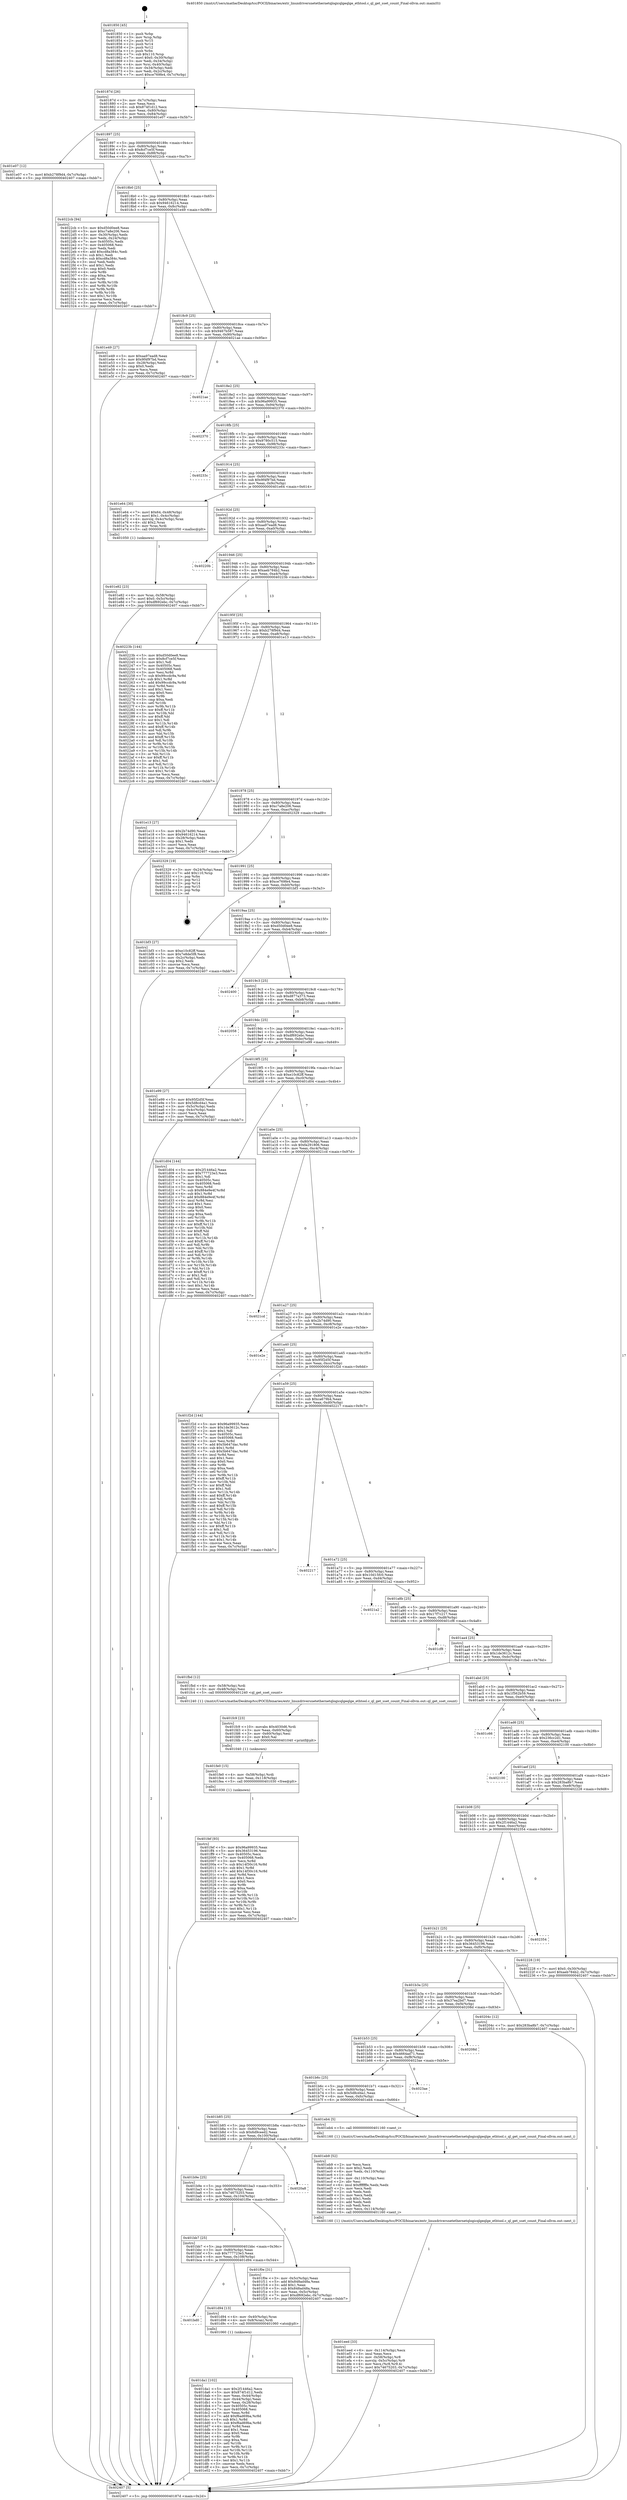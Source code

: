 digraph "0x401850" {
  label = "0x401850 (/mnt/c/Users/mathe/Desktop/tcc/POCII/binaries/extr_linuxdriversnetethernetqlogicqlgeqlge_ethtool.c_ql_get_sset_count_Final-ollvm.out::main(0))"
  labelloc = "t"
  node[shape=record]

  Entry [label="",width=0.3,height=0.3,shape=circle,fillcolor=black,style=filled]
  "0x40187d" [label="{
     0x40187d [26]\l
     | [instrs]\l
     &nbsp;&nbsp;0x40187d \<+3\>: mov -0x7c(%rbp),%eax\l
     &nbsp;&nbsp;0x401880 \<+2\>: mov %eax,%ecx\l
     &nbsp;&nbsp;0x401882 \<+6\>: sub $0x874f1d12,%ecx\l
     &nbsp;&nbsp;0x401888 \<+3\>: mov %eax,-0x80(%rbp)\l
     &nbsp;&nbsp;0x40188b \<+6\>: mov %ecx,-0x84(%rbp)\l
     &nbsp;&nbsp;0x401891 \<+6\>: je 0000000000401e07 \<main+0x5b7\>\l
  }"]
  "0x401e07" [label="{
     0x401e07 [12]\l
     | [instrs]\l
     &nbsp;&nbsp;0x401e07 \<+7\>: movl $0xb278f9d4,-0x7c(%rbp)\l
     &nbsp;&nbsp;0x401e0e \<+5\>: jmp 0000000000402407 \<main+0xbb7\>\l
  }"]
  "0x401897" [label="{
     0x401897 [25]\l
     | [instrs]\l
     &nbsp;&nbsp;0x401897 \<+5\>: jmp 000000000040189c \<main+0x4c\>\l
     &nbsp;&nbsp;0x40189c \<+3\>: mov -0x80(%rbp),%eax\l
     &nbsp;&nbsp;0x40189f \<+5\>: sub $0x8cf7ce5f,%eax\l
     &nbsp;&nbsp;0x4018a4 \<+6\>: mov %eax,-0x88(%rbp)\l
     &nbsp;&nbsp;0x4018aa \<+6\>: je 00000000004022cb \<main+0xa7b\>\l
  }"]
  Exit [label="",width=0.3,height=0.3,shape=circle,fillcolor=black,style=filled,peripheries=2]
  "0x4022cb" [label="{
     0x4022cb [94]\l
     | [instrs]\l
     &nbsp;&nbsp;0x4022cb \<+5\>: mov $0xd50d0ee8,%eax\l
     &nbsp;&nbsp;0x4022d0 \<+5\>: mov $0xc7a8e206,%ecx\l
     &nbsp;&nbsp;0x4022d5 \<+3\>: mov -0x30(%rbp),%edx\l
     &nbsp;&nbsp;0x4022d8 \<+3\>: mov %edx,-0x24(%rbp)\l
     &nbsp;&nbsp;0x4022db \<+7\>: mov 0x40505c,%edx\l
     &nbsp;&nbsp;0x4022e2 \<+7\>: mov 0x405068,%esi\l
     &nbsp;&nbsp;0x4022e9 \<+2\>: mov %edx,%edi\l
     &nbsp;&nbsp;0x4022eb \<+6\>: add $0xcd8a384c,%edi\l
     &nbsp;&nbsp;0x4022f1 \<+3\>: sub $0x1,%edi\l
     &nbsp;&nbsp;0x4022f4 \<+6\>: sub $0xcd8a384c,%edi\l
     &nbsp;&nbsp;0x4022fa \<+3\>: imul %edi,%edx\l
     &nbsp;&nbsp;0x4022fd \<+3\>: and $0x1,%edx\l
     &nbsp;&nbsp;0x402300 \<+3\>: cmp $0x0,%edx\l
     &nbsp;&nbsp;0x402303 \<+4\>: sete %r8b\l
     &nbsp;&nbsp;0x402307 \<+3\>: cmp $0xa,%esi\l
     &nbsp;&nbsp;0x40230a \<+4\>: setl %r9b\l
     &nbsp;&nbsp;0x40230e \<+3\>: mov %r8b,%r10b\l
     &nbsp;&nbsp;0x402311 \<+3\>: and %r9b,%r10b\l
     &nbsp;&nbsp;0x402314 \<+3\>: xor %r9b,%r8b\l
     &nbsp;&nbsp;0x402317 \<+3\>: or %r8b,%r10b\l
     &nbsp;&nbsp;0x40231a \<+4\>: test $0x1,%r10b\l
     &nbsp;&nbsp;0x40231e \<+3\>: cmovne %ecx,%eax\l
     &nbsp;&nbsp;0x402321 \<+3\>: mov %eax,-0x7c(%rbp)\l
     &nbsp;&nbsp;0x402324 \<+5\>: jmp 0000000000402407 \<main+0xbb7\>\l
  }"]
  "0x4018b0" [label="{
     0x4018b0 [25]\l
     | [instrs]\l
     &nbsp;&nbsp;0x4018b0 \<+5\>: jmp 00000000004018b5 \<main+0x65\>\l
     &nbsp;&nbsp;0x4018b5 \<+3\>: mov -0x80(%rbp),%eax\l
     &nbsp;&nbsp;0x4018b8 \<+5\>: sub $0x94616214,%eax\l
     &nbsp;&nbsp;0x4018bd \<+6\>: mov %eax,-0x8c(%rbp)\l
     &nbsp;&nbsp;0x4018c3 \<+6\>: je 0000000000401e49 \<main+0x5f9\>\l
  }"]
  "0x401fef" [label="{
     0x401fef [93]\l
     | [instrs]\l
     &nbsp;&nbsp;0x401fef \<+5\>: mov $0x96a99935,%eax\l
     &nbsp;&nbsp;0x401ff4 \<+5\>: mov $0x36453196,%esi\l
     &nbsp;&nbsp;0x401ff9 \<+7\>: mov 0x40505c,%ecx\l
     &nbsp;&nbsp;0x402000 \<+7\>: mov 0x405068,%edx\l
     &nbsp;&nbsp;0x402007 \<+3\>: mov %ecx,%r8d\l
     &nbsp;&nbsp;0x40200a \<+7\>: sub $0x14f30c16,%r8d\l
     &nbsp;&nbsp;0x402011 \<+4\>: sub $0x1,%r8d\l
     &nbsp;&nbsp;0x402015 \<+7\>: add $0x14f30c16,%r8d\l
     &nbsp;&nbsp;0x40201c \<+4\>: imul %r8d,%ecx\l
     &nbsp;&nbsp;0x402020 \<+3\>: and $0x1,%ecx\l
     &nbsp;&nbsp;0x402023 \<+3\>: cmp $0x0,%ecx\l
     &nbsp;&nbsp;0x402026 \<+4\>: sete %r9b\l
     &nbsp;&nbsp;0x40202a \<+3\>: cmp $0xa,%edx\l
     &nbsp;&nbsp;0x40202d \<+4\>: setl %r10b\l
     &nbsp;&nbsp;0x402031 \<+3\>: mov %r9b,%r11b\l
     &nbsp;&nbsp;0x402034 \<+3\>: and %r10b,%r11b\l
     &nbsp;&nbsp;0x402037 \<+3\>: xor %r10b,%r9b\l
     &nbsp;&nbsp;0x40203a \<+3\>: or %r9b,%r11b\l
     &nbsp;&nbsp;0x40203d \<+4\>: test $0x1,%r11b\l
     &nbsp;&nbsp;0x402041 \<+3\>: cmovne %esi,%eax\l
     &nbsp;&nbsp;0x402044 \<+3\>: mov %eax,-0x7c(%rbp)\l
     &nbsp;&nbsp;0x402047 \<+5\>: jmp 0000000000402407 \<main+0xbb7\>\l
  }"]
  "0x401e49" [label="{
     0x401e49 [27]\l
     | [instrs]\l
     &nbsp;&nbsp;0x401e49 \<+5\>: mov $0xaa97ead8,%eax\l
     &nbsp;&nbsp;0x401e4e \<+5\>: mov $0x9f4f97bd,%ecx\l
     &nbsp;&nbsp;0x401e53 \<+3\>: mov -0x28(%rbp),%edx\l
     &nbsp;&nbsp;0x401e56 \<+3\>: cmp $0x0,%edx\l
     &nbsp;&nbsp;0x401e59 \<+3\>: cmove %ecx,%eax\l
     &nbsp;&nbsp;0x401e5c \<+3\>: mov %eax,-0x7c(%rbp)\l
     &nbsp;&nbsp;0x401e5f \<+5\>: jmp 0000000000402407 \<main+0xbb7\>\l
  }"]
  "0x4018c9" [label="{
     0x4018c9 [25]\l
     | [instrs]\l
     &nbsp;&nbsp;0x4018c9 \<+5\>: jmp 00000000004018ce \<main+0x7e\>\l
     &nbsp;&nbsp;0x4018ce \<+3\>: mov -0x80(%rbp),%eax\l
     &nbsp;&nbsp;0x4018d1 \<+5\>: sub $0x9467b587,%eax\l
     &nbsp;&nbsp;0x4018d6 \<+6\>: mov %eax,-0x90(%rbp)\l
     &nbsp;&nbsp;0x4018dc \<+6\>: je 00000000004021ae \<main+0x95e\>\l
  }"]
  "0x401fe0" [label="{
     0x401fe0 [15]\l
     | [instrs]\l
     &nbsp;&nbsp;0x401fe0 \<+4\>: mov -0x58(%rbp),%rdi\l
     &nbsp;&nbsp;0x401fe4 \<+6\>: mov %eax,-0x118(%rbp)\l
     &nbsp;&nbsp;0x401fea \<+5\>: call 0000000000401030 \<free@plt\>\l
     | [calls]\l
     &nbsp;&nbsp;0x401030 \{1\} (unknown)\l
  }"]
  "0x4021ae" [label="{
     0x4021ae\l
  }", style=dashed]
  "0x4018e2" [label="{
     0x4018e2 [25]\l
     | [instrs]\l
     &nbsp;&nbsp;0x4018e2 \<+5\>: jmp 00000000004018e7 \<main+0x97\>\l
     &nbsp;&nbsp;0x4018e7 \<+3\>: mov -0x80(%rbp),%eax\l
     &nbsp;&nbsp;0x4018ea \<+5\>: sub $0x96a99935,%eax\l
     &nbsp;&nbsp;0x4018ef \<+6\>: mov %eax,-0x94(%rbp)\l
     &nbsp;&nbsp;0x4018f5 \<+6\>: je 0000000000402370 \<main+0xb20\>\l
  }"]
  "0x401fc9" [label="{
     0x401fc9 [23]\l
     | [instrs]\l
     &nbsp;&nbsp;0x401fc9 \<+10\>: movabs $0x4030d6,%rdi\l
     &nbsp;&nbsp;0x401fd3 \<+3\>: mov %eax,-0x60(%rbp)\l
     &nbsp;&nbsp;0x401fd6 \<+3\>: mov -0x60(%rbp),%esi\l
     &nbsp;&nbsp;0x401fd9 \<+2\>: mov $0x0,%al\l
     &nbsp;&nbsp;0x401fdb \<+5\>: call 0000000000401040 \<printf@plt\>\l
     | [calls]\l
     &nbsp;&nbsp;0x401040 \{1\} (unknown)\l
  }"]
  "0x402370" [label="{
     0x402370\l
  }", style=dashed]
  "0x4018fb" [label="{
     0x4018fb [25]\l
     | [instrs]\l
     &nbsp;&nbsp;0x4018fb \<+5\>: jmp 0000000000401900 \<main+0xb0\>\l
     &nbsp;&nbsp;0x401900 \<+3\>: mov -0x80(%rbp),%eax\l
     &nbsp;&nbsp;0x401903 \<+5\>: sub $0x9780c515,%eax\l
     &nbsp;&nbsp;0x401908 \<+6\>: mov %eax,-0x98(%rbp)\l
     &nbsp;&nbsp;0x40190e \<+6\>: je 000000000040233c \<main+0xaec\>\l
  }"]
  "0x401eed" [label="{
     0x401eed [33]\l
     | [instrs]\l
     &nbsp;&nbsp;0x401eed \<+6\>: mov -0x114(%rbp),%ecx\l
     &nbsp;&nbsp;0x401ef3 \<+3\>: imul %eax,%ecx\l
     &nbsp;&nbsp;0x401ef6 \<+4\>: mov -0x58(%rbp),%r8\l
     &nbsp;&nbsp;0x401efa \<+4\>: movslq -0x5c(%rbp),%r9\l
     &nbsp;&nbsp;0x401efe \<+4\>: mov %ecx,(%r8,%r9,4)\l
     &nbsp;&nbsp;0x401f02 \<+7\>: movl $0x74675203,-0x7c(%rbp)\l
     &nbsp;&nbsp;0x401f09 \<+5\>: jmp 0000000000402407 \<main+0xbb7\>\l
  }"]
  "0x40233c" [label="{
     0x40233c\l
  }", style=dashed]
  "0x401914" [label="{
     0x401914 [25]\l
     | [instrs]\l
     &nbsp;&nbsp;0x401914 \<+5\>: jmp 0000000000401919 \<main+0xc9\>\l
     &nbsp;&nbsp;0x401919 \<+3\>: mov -0x80(%rbp),%eax\l
     &nbsp;&nbsp;0x40191c \<+5\>: sub $0x9f4f97bd,%eax\l
     &nbsp;&nbsp;0x401921 \<+6\>: mov %eax,-0x9c(%rbp)\l
     &nbsp;&nbsp;0x401927 \<+6\>: je 0000000000401e64 \<main+0x614\>\l
  }"]
  "0x401eb9" [label="{
     0x401eb9 [52]\l
     | [instrs]\l
     &nbsp;&nbsp;0x401eb9 \<+2\>: xor %ecx,%ecx\l
     &nbsp;&nbsp;0x401ebb \<+5\>: mov $0x2,%edx\l
     &nbsp;&nbsp;0x401ec0 \<+6\>: mov %edx,-0x110(%rbp)\l
     &nbsp;&nbsp;0x401ec6 \<+1\>: cltd\l
     &nbsp;&nbsp;0x401ec7 \<+6\>: mov -0x110(%rbp),%esi\l
     &nbsp;&nbsp;0x401ecd \<+2\>: idiv %esi\l
     &nbsp;&nbsp;0x401ecf \<+6\>: imul $0xfffffffe,%edx,%edx\l
     &nbsp;&nbsp;0x401ed5 \<+2\>: mov %ecx,%edi\l
     &nbsp;&nbsp;0x401ed7 \<+2\>: sub %edx,%edi\l
     &nbsp;&nbsp;0x401ed9 \<+2\>: mov %ecx,%edx\l
     &nbsp;&nbsp;0x401edb \<+3\>: sub $0x1,%edx\l
     &nbsp;&nbsp;0x401ede \<+2\>: add %edx,%edi\l
     &nbsp;&nbsp;0x401ee0 \<+2\>: sub %edi,%ecx\l
     &nbsp;&nbsp;0x401ee2 \<+6\>: mov %ecx,-0x114(%rbp)\l
     &nbsp;&nbsp;0x401ee8 \<+5\>: call 0000000000401160 \<next_i\>\l
     | [calls]\l
     &nbsp;&nbsp;0x401160 \{1\} (/mnt/c/Users/mathe/Desktop/tcc/POCII/binaries/extr_linuxdriversnetethernetqlogicqlgeqlge_ethtool.c_ql_get_sset_count_Final-ollvm.out::next_i)\l
  }"]
  "0x401e64" [label="{
     0x401e64 [30]\l
     | [instrs]\l
     &nbsp;&nbsp;0x401e64 \<+7\>: movl $0x64,-0x48(%rbp)\l
     &nbsp;&nbsp;0x401e6b \<+7\>: movl $0x1,-0x4c(%rbp)\l
     &nbsp;&nbsp;0x401e72 \<+4\>: movslq -0x4c(%rbp),%rax\l
     &nbsp;&nbsp;0x401e76 \<+4\>: shl $0x2,%rax\l
     &nbsp;&nbsp;0x401e7a \<+3\>: mov %rax,%rdi\l
     &nbsp;&nbsp;0x401e7d \<+5\>: call 0000000000401050 \<malloc@plt\>\l
     | [calls]\l
     &nbsp;&nbsp;0x401050 \{1\} (unknown)\l
  }"]
  "0x40192d" [label="{
     0x40192d [25]\l
     | [instrs]\l
     &nbsp;&nbsp;0x40192d \<+5\>: jmp 0000000000401932 \<main+0xe2\>\l
     &nbsp;&nbsp;0x401932 \<+3\>: mov -0x80(%rbp),%eax\l
     &nbsp;&nbsp;0x401935 \<+5\>: sub $0xaa97ead8,%eax\l
     &nbsp;&nbsp;0x40193a \<+6\>: mov %eax,-0xa0(%rbp)\l
     &nbsp;&nbsp;0x401940 \<+6\>: je 000000000040220b \<main+0x9bb\>\l
  }"]
  "0x401e82" [label="{
     0x401e82 [23]\l
     | [instrs]\l
     &nbsp;&nbsp;0x401e82 \<+4\>: mov %rax,-0x58(%rbp)\l
     &nbsp;&nbsp;0x401e86 \<+7\>: movl $0x0,-0x5c(%rbp)\l
     &nbsp;&nbsp;0x401e8d \<+7\>: movl $0xdf692ebc,-0x7c(%rbp)\l
     &nbsp;&nbsp;0x401e94 \<+5\>: jmp 0000000000402407 \<main+0xbb7\>\l
  }"]
  "0x40220b" [label="{
     0x40220b\l
  }", style=dashed]
  "0x401946" [label="{
     0x401946 [25]\l
     | [instrs]\l
     &nbsp;&nbsp;0x401946 \<+5\>: jmp 000000000040194b \<main+0xfb\>\l
     &nbsp;&nbsp;0x40194b \<+3\>: mov -0x80(%rbp),%eax\l
     &nbsp;&nbsp;0x40194e \<+5\>: sub $0xaeb784b2,%eax\l
     &nbsp;&nbsp;0x401953 \<+6\>: mov %eax,-0xa4(%rbp)\l
     &nbsp;&nbsp;0x401959 \<+6\>: je 000000000040223b \<main+0x9eb\>\l
  }"]
  "0x401da1" [label="{
     0x401da1 [102]\l
     | [instrs]\l
     &nbsp;&nbsp;0x401da1 \<+5\>: mov $0x2f1446a2,%ecx\l
     &nbsp;&nbsp;0x401da6 \<+5\>: mov $0x874f1d12,%edx\l
     &nbsp;&nbsp;0x401dab \<+3\>: mov %eax,-0x44(%rbp)\l
     &nbsp;&nbsp;0x401dae \<+3\>: mov -0x44(%rbp),%eax\l
     &nbsp;&nbsp;0x401db1 \<+3\>: mov %eax,-0x28(%rbp)\l
     &nbsp;&nbsp;0x401db4 \<+7\>: mov 0x40505c,%eax\l
     &nbsp;&nbsp;0x401dbb \<+7\>: mov 0x405068,%esi\l
     &nbsp;&nbsp;0x401dc2 \<+3\>: mov %eax,%r8d\l
     &nbsp;&nbsp;0x401dc5 \<+7\>: add $0xf6ad69ba,%r8d\l
     &nbsp;&nbsp;0x401dcc \<+4\>: sub $0x1,%r8d\l
     &nbsp;&nbsp;0x401dd0 \<+7\>: sub $0xf6ad69ba,%r8d\l
     &nbsp;&nbsp;0x401dd7 \<+4\>: imul %r8d,%eax\l
     &nbsp;&nbsp;0x401ddb \<+3\>: and $0x1,%eax\l
     &nbsp;&nbsp;0x401dde \<+3\>: cmp $0x0,%eax\l
     &nbsp;&nbsp;0x401de1 \<+4\>: sete %r9b\l
     &nbsp;&nbsp;0x401de5 \<+3\>: cmp $0xa,%esi\l
     &nbsp;&nbsp;0x401de8 \<+4\>: setl %r10b\l
     &nbsp;&nbsp;0x401dec \<+3\>: mov %r9b,%r11b\l
     &nbsp;&nbsp;0x401def \<+3\>: and %r10b,%r11b\l
     &nbsp;&nbsp;0x401df2 \<+3\>: xor %r10b,%r9b\l
     &nbsp;&nbsp;0x401df5 \<+3\>: or %r9b,%r11b\l
     &nbsp;&nbsp;0x401df8 \<+4\>: test $0x1,%r11b\l
     &nbsp;&nbsp;0x401dfc \<+3\>: cmovne %edx,%ecx\l
     &nbsp;&nbsp;0x401dff \<+3\>: mov %ecx,-0x7c(%rbp)\l
     &nbsp;&nbsp;0x401e02 \<+5\>: jmp 0000000000402407 \<main+0xbb7\>\l
  }"]
  "0x40223b" [label="{
     0x40223b [144]\l
     | [instrs]\l
     &nbsp;&nbsp;0x40223b \<+5\>: mov $0xd50d0ee8,%eax\l
     &nbsp;&nbsp;0x402240 \<+5\>: mov $0x8cf7ce5f,%ecx\l
     &nbsp;&nbsp;0x402245 \<+2\>: mov $0x1,%dl\l
     &nbsp;&nbsp;0x402247 \<+7\>: mov 0x40505c,%esi\l
     &nbsp;&nbsp;0x40224e \<+7\>: mov 0x405068,%edi\l
     &nbsp;&nbsp;0x402255 \<+3\>: mov %esi,%r8d\l
     &nbsp;&nbsp;0x402258 \<+7\>: sub $0x99ccdc9a,%r8d\l
     &nbsp;&nbsp;0x40225f \<+4\>: sub $0x1,%r8d\l
     &nbsp;&nbsp;0x402263 \<+7\>: add $0x99ccdc9a,%r8d\l
     &nbsp;&nbsp;0x40226a \<+4\>: imul %r8d,%esi\l
     &nbsp;&nbsp;0x40226e \<+3\>: and $0x1,%esi\l
     &nbsp;&nbsp;0x402271 \<+3\>: cmp $0x0,%esi\l
     &nbsp;&nbsp;0x402274 \<+4\>: sete %r9b\l
     &nbsp;&nbsp;0x402278 \<+3\>: cmp $0xa,%edi\l
     &nbsp;&nbsp;0x40227b \<+4\>: setl %r10b\l
     &nbsp;&nbsp;0x40227f \<+3\>: mov %r9b,%r11b\l
     &nbsp;&nbsp;0x402282 \<+4\>: xor $0xff,%r11b\l
     &nbsp;&nbsp;0x402286 \<+3\>: mov %r10b,%bl\l
     &nbsp;&nbsp;0x402289 \<+3\>: xor $0xff,%bl\l
     &nbsp;&nbsp;0x40228c \<+3\>: xor $0x1,%dl\l
     &nbsp;&nbsp;0x40228f \<+3\>: mov %r11b,%r14b\l
     &nbsp;&nbsp;0x402292 \<+4\>: and $0xff,%r14b\l
     &nbsp;&nbsp;0x402296 \<+3\>: and %dl,%r9b\l
     &nbsp;&nbsp;0x402299 \<+3\>: mov %bl,%r15b\l
     &nbsp;&nbsp;0x40229c \<+4\>: and $0xff,%r15b\l
     &nbsp;&nbsp;0x4022a0 \<+3\>: and %dl,%r10b\l
     &nbsp;&nbsp;0x4022a3 \<+3\>: or %r9b,%r14b\l
     &nbsp;&nbsp;0x4022a6 \<+3\>: or %r10b,%r15b\l
     &nbsp;&nbsp;0x4022a9 \<+3\>: xor %r15b,%r14b\l
     &nbsp;&nbsp;0x4022ac \<+3\>: or %bl,%r11b\l
     &nbsp;&nbsp;0x4022af \<+4\>: xor $0xff,%r11b\l
     &nbsp;&nbsp;0x4022b3 \<+3\>: or $0x1,%dl\l
     &nbsp;&nbsp;0x4022b6 \<+3\>: and %dl,%r11b\l
     &nbsp;&nbsp;0x4022b9 \<+3\>: or %r11b,%r14b\l
     &nbsp;&nbsp;0x4022bc \<+4\>: test $0x1,%r14b\l
     &nbsp;&nbsp;0x4022c0 \<+3\>: cmovne %ecx,%eax\l
     &nbsp;&nbsp;0x4022c3 \<+3\>: mov %eax,-0x7c(%rbp)\l
     &nbsp;&nbsp;0x4022c6 \<+5\>: jmp 0000000000402407 \<main+0xbb7\>\l
  }"]
  "0x40195f" [label="{
     0x40195f [25]\l
     | [instrs]\l
     &nbsp;&nbsp;0x40195f \<+5\>: jmp 0000000000401964 \<main+0x114\>\l
     &nbsp;&nbsp;0x401964 \<+3\>: mov -0x80(%rbp),%eax\l
     &nbsp;&nbsp;0x401967 \<+5\>: sub $0xb278f9d4,%eax\l
     &nbsp;&nbsp;0x40196c \<+6\>: mov %eax,-0xa8(%rbp)\l
     &nbsp;&nbsp;0x401972 \<+6\>: je 0000000000401e13 \<main+0x5c3\>\l
  }"]
  "0x401bd0" [label="{
     0x401bd0\l
  }", style=dashed]
  "0x401e13" [label="{
     0x401e13 [27]\l
     | [instrs]\l
     &nbsp;&nbsp;0x401e13 \<+5\>: mov $0x2b74d90,%eax\l
     &nbsp;&nbsp;0x401e18 \<+5\>: mov $0x94616214,%ecx\l
     &nbsp;&nbsp;0x401e1d \<+3\>: mov -0x28(%rbp),%edx\l
     &nbsp;&nbsp;0x401e20 \<+3\>: cmp $0x1,%edx\l
     &nbsp;&nbsp;0x401e23 \<+3\>: cmovl %ecx,%eax\l
     &nbsp;&nbsp;0x401e26 \<+3\>: mov %eax,-0x7c(%rbp)\l
     &nbsp;&nbsp;0x401e29 \<+5\>: jmp 0000000000402407 \<main+0xbb7\>\l
  }"]
  "0x401978" [label="{
     0x401978 [25]\l
     | [instrs]\l
     &nbsp;&nbsp;0x401978 \<+5\>: jmp 000000000040197d \<main+0x12d\>\l
     &nbsp;&nbsp;0x40197d \<+3\>: mov -0x80(%rbp),%eax\l
     &nbsp;&nbsp;0x401980 \<+5\>: sub $0xc7a8e206,%eax\l
     &nbsp;&nbsp;0x401985 \<+6\>: mov %eax,-0xac(%rbp)\l
     &nbsp;&nbsp;0x40198b \<+6\>: je 0000000000402329 \<main+0xad9\>\l
  }"]
  "0x401d94" [label="{
     0x401d94 [13]\l
     | [instrs]\l
     &nbsp;&nbsp;0x401d94 \<+4\>: mov -0x40(%rbp),%rax\l
     &nbsp;&nbsp;0x401d98 \<+4\>: mov 0x8(%rax),%rdi\l
     &nbsp;&nbsp;0x401d9c \<+5\>: call 0000000000401060 \<atoi@plt\>\l
     | [calls]\l
     &nbsp;&nbsp;0x401060 \{1\} (unknown)\l
  }"]
  "0x402329" [label="{
     0x402329 [19]\l
     | [instrs]\l
     &nbsp;&nbsp;0x402329 \<+3\>: mov -0x24(%rbp),%eax\l
     &nbsp;&nbsp;0x40232c \<+7\>: add $0x110,%rsp\l
     &nbsp;&nbsp;0x402333 \<+1\>: pop %rbx\l
     &nbsp;&nbsp;0x402334 \<+2\>: pop %r12\l
     &nbsp;&nbsp;0x402336 \<+2\>: pop %r14\l
     &nbsp;&nbsp;0x402338 \<+2\>: pop %r15\l
     &nbsp;&nbsp;0x40233a \<+1\>: pop %rbp\l
     &nbsp;&nbsp;0x40233b \<+1\>: ret\l
  }"]
  "0x401991" [label="{
     0x401991 [25]\l
     | [instrs]\l
     &nbsp;&nbsp;0x401991 \<+5\>: jmp 0000000000401996 \<main+0x146\>\l
     &nbsp;&nbsp;0x401996 \<+3\>: mov -0x80(%rbp),%eax\l
     &nbsp;&nbsp;0x401999 \<+5\>: sub $0xce769fe4,%eax\l
     &nbsp;&nbsp;0x40199e \<+6\>: mov %eax,-0xb0(%rbp)\l
     &nbsp;&nbsp;0x4019a4 \<+6\>: je 0000000000401bf3 \<main+0x3a3\>\l
  }"]
  "0x401bb7" [label="{
     0x401bb7 [25]\l
     | [instrs]\l
     &nbsp;&nbsp;0x401bb7 \<+5\>: jmp 0000000000401bbc \<main+0x36c\>\l
     &nbsp;&nbsp;0x401bbc \<+3\>: mov -0x80(%rbp),%eax\l
     &nbsp;&nbsp;0x401bbf \<+5\>: sub $0x777723e3,%eax\l
     &nbsp;&nbsp;0x401bc4 \<+6\>: mov %eax,-0x108(%rbp)\l
     &nbsp;&nbsp;0x401bca \<+6\>: je 0000000000401d94 \<main+0x544\>\l
  }"]
  "0x401bf3" [label="{
     0x401bf3 [27]\l
     | [instrs]\l
     &nbsp;&nbsp;0x401bf3 \<+5\>: mov $0xe10c82ff,%eax\l
     &nbsp;&nbsp;0x401bf8 \<+5\>: mov $0x7e8de5f8,%ecx\l
     &nbsp;&nbsp;0x401bfd \<+3\>: mov -0x2c(%rbp),%edx\l
     &nbsp;&nbsp;0x401c00 \<+3\>: cmp $0x2,%edx\l
     &nbsp;&nbsp;0x401c03 \<+3\>: cmovne %ecx,%eax\l
     &nbsp;&nbsp;0x401c06 \<+3\>: mov %eax,-0x7c(%rbp)\l
     &nbsp;&nbsp;0x401c09 \<+5\>: jmp 0000000000402407 \<main+0xbb7\>\l
  }"]
  "0x4019aa" [label="{
     0x4019aa [25]\l
     | [instrs]\l
     &nbsp;&nbsp;0x4019aa \<+5\>: jmp 00000000004019af \<main+0x15f\>\l
     &nbsp;&nbsp;0x4019af \<+3\>: mov -0x80(%rbp),%eax\l
     &nbsp;&nbsp;0x4019b2 \<+5\>: sub $0xd50d0ee8,%eax\l
     &nbsp;&nbsp;0x4019b7 \<+6\>: mov %eax,-0xb4(%rbp)\l
     &nbsp;&nbsp;0x4019bd \<+6\>: je 0000000000402400 \<main+0xbb0\>\l
  }"]
  "0x402407" [label="{
     0x402407 [5]\l
     | [instrs]\l
     &nbsp;&nbsp;0x402407 \<+5\>: jmp 000000000040187d \<main+0x2d\>\l
  }"]
  "0x401850" [label="{
     0x401850 [45]\l
     | [instrs]\l
     &nbsp;&nbsp;0x401850 \<+1\>: push %rbp\l
     &nbsp;&nbsp;0x401851 \<+3\>: mov %rsp,%rbp\l
     &nbsp;&nbsp;0x401854 \<+2\>: push %r15\l
     &nbsp;&nbsp;0x401856 \<+2\>: push %r14\l
     &nbsp;&nbsp;0x401858 \<+2\>: push %r12\l
     &nbsp;&nbsp;0x40185a \<+1\>: push %rbx\l
     &nbsp;&nbsp;0x40185b \<+7\>: sub $0x110,%rsp\l
     &nbsp;&nbsp;0x401862 \<+7\>: movl $0x0,-0x30(%rbp)\l
     &nbsp;&nbsp;0x401869 \<+3\>: mov %edi,-0x34(%rbp)\l
     &nbsp;&nbsp;0x40186c \<+4\>: mov %rsi,-0x40(%rbp)\l
     &nbsp;&nbsp;0x401870 \<+3\>: mov -0x34(%rbp),%edi\l
     &nbsp;&nbsp;0x401873 \<+3\>: mov %edi,-0x2c(%rbp)\l
     &nbsp;&nbsp;0x401876 \<+7\>: movl $0xce769fe4,-0x7c(%rbp)\l
  }"]
  "0x401f0e" [label="{
     0x401f0e [31]\l
     | [instrs]\l
     &nbsp;&nbsp;0x401f0e \<+3\>: mov -0x5c(%rbp),%eax\l
     &nbsp;&nbsp;0x401f11 \<+5\>: add $0x848ad48a,%eax\l
     &nbsp;&nbsp;0x401f16 \<+3\>: add $0x1,%eax\l
     &nbsp;&nbsp;0x401f19 \<+5\>: sub $0x848ad48a,%eax\l
     &nbsp;&nbsp;0x401f1e \<+3\>: mov %eax,-0x5c(%rbp)\l
     &nbsp;&nbsp;0x401f21 \<+7\>: movl $0xdf692ebc,-0x7c(%rbp)\l
     &nbsp;&nbsp;0x401f28 \<+5\>: jmp 0000000000402407 \<main+0xbb7\>\l
  }"]
  "0x402400" [label="{
     0x402400\l
  }", style=dashed]
  "0x4019c3" [label="{
     0x4019c3 [25]\l
     | [instrs]\l
     &nbsp;&nbsp;0x4019c3 \<+5\>: jmp 00000000004019c8 \<main+0x178\>\l
     &nbsp;&nbsp;0x4019c8 \<+3\>: mov -0x80(%rbp),%eax\l
     &nbsp;&nbsp;0x4019cb \<+5\>: sub $0xd877a373,%eax\l
     &nbsp;&nbsp;0x4019d0 \<+6\>: mov %eax,-0xb8(%rbp)\l
     &nbsp;&nbsp;0x4019d6 \<+6\>: je 0000000000402058 \<main+0x808\>\l
  }"]
  "0x401b9e" [label="{
     0x401b9e [25]\l
     | [instrs]\l
     &nbsp;&nbsp;0x401b9e \<+5\>: jmp 0000000000401ba3 \<main+0x353\>\l
     &nbsp;&nbsp;0x401ba3 \<+3\>: mov -0x80(%rbp),%eax\l
     &nbsp;&nbsp;0x401ba6 \<+5\>: sub $0x74675203,%eax\l
     &nbsp;&nbsp;0x401bab \<+6\>: mov %eax,-0x104(%rbp)\l
     &nbsp;&nbsp;0x401bb1 \<+6\>: je 0000000000401f0e \<main+0x6be\>\l
  }"]
  "0x402058" [label="{
     0x402058\l
  }", style=dashed]
  "0x4019dc" [label="{
     0x4019dc [25]\l
     | [instrs]\l
     &nbsp;&nbsp;0x4019dc \<+5\>: jmp 00000000004019e1 \<main+0x191\>\l
     &nbsp;&nbsp;0x4019e1 \<+3\>: mov -0x80(%rbp),%eax\l
     &nbsp;&nbsp;0x4019e4 \<+5\>: sub $0xdf692ebc,%eax\l
     &nbsp;&nbsp;0x4019e9 \<+6\>: mov %eax,-0xbc(%rbp)\l
     &nbsp;&nbsp;0x4019ef \<+6\>: je 0000000000401e99 \<main+0x649\>\l
  }"]
  "0x4020a8" [label="{
     0x4020a8\l
  }", style=dashed]
  "0x401e99" [label="{
     0x401e99 [27]\l
     | [instrs]\l
     &nbsp;&nbsp;0x401e99 \<+5\>: mov $0x95f2d5f,%eax\l
     &nbsp;&nbsp;0x401e9e \<+5\>: mov $0x5d8cd4a1,%ecx\l
     &nbsp;&nbsp;0x401ea3 \<+3\>: mov -0x5c(%rbp),%edx\l
     &nbsp;&nbsp;0x401ea6 \<+3\>: cmp -0x4c(%rbp),%edx\l
     &nbsp;&nbsp;0x401ea9 \<+3\>: cmovl %ecx,%eax\l
     &nbsp;&nbsp;0x401eac \<+3\>: mov %eax,-0x7c(%rbp)\l
     &nbsp;&nbsp;0x401eaf \<+5\>: jmp 0000000000402407 \<main+0xbb7\>\l
  }"]
  "0x4019f5" [label="{
     0x4019f5 [25]\l
     | [instrs]\l
     &nbsp;&nbsp;0x4019f5 \<+5\>: jmp 00000000004019fa \<main+0x1aa\>\l
     &nbsp;&nbsp;0x4019fa \<+3\>: mov -0x80(%rbp),%eax\l
     &nbsp;&nbsp;0x4019fd \<+5\>: sub $0xe10c82ff,%eax\l
     &nbsp;&nbsp;0x401a02 \<+6\>: mov %eax,-0xc0(%rbp)\l
     &nbsp;&nbsp;0x401a08 \<+6\>: je 0000000000401d04 \<main+0x4b4\>\l
  }"]
  "0x401b85" [label="{
     0x401b85 [25]\l
     | [instrs]\l
     &nbsp;&nbsp;0x401b85 \<+5\>: jmp 0000000000401b8a \<main+0x33a\>\l
     &nbsp;&nbsp;0x401b8a \<+3\>: mov -0x80(%rbp),%eax\l
     &nbsp;&nbsp;0x401b8d \<+5\>: sub $0x6d9ceed2,%eax\l
     &nbsp;&nbsp;0x401b92 \<+6\>: mov %eax,-0x100(%rbp)\l
     &nbsp;&nbsp;0x401b98 \<+6\>: je 00000000004020a8 \<main+0x858\>\l
  }"]
  "0x401d04" [label="{
     0x401d04 [144]\l
     | [instrs]\l
     &nbsp;&nbsp;0x401d04 \<+5\>: mov $0x2f1446a2,%eax\l
     &nbsp;&nbsp;0x401d09 \<+5\>: mov $0x777723e3,%ecx\l
     &nbsp;&nbsp;0x401d0e \<+2\>: mov $0x1,%dl\l
     &nbsp;&nbsp;0x401d10 \<+7\>: mov 0x40505c,%esi\l
     &nbsp;&nbsp;0x401d17 \<+7\>: mov 0x405068,%edi\l
     &nbsp;&nbsp;0x401d1e \<+3\>: mov %esi,%r8d\l
     &nbsp;&nbsp;0x401d21 \<+7\>: sub $0x884e9e4f,%r8d\l
     &nbsp;&nbsp;0x401d28 \<+4\>: sub $0x1,%r8d\l
     &nbsp;&nbsp;0x401d2c \<+7\>: add $0x884e9e4f,%r8d\l
     &nbsp;&nbsp;0x401d33 \<+4\>: imul %r8d,%esi\l
     &nbsp;&nbsp;0x401d37 \<+3\>: and $0x1,%esi\l
     &nbsp;&nbsp;0x401d3a \<+3\>: cmp $0x0,%esi\l
     &nbsp;&nbsp;0x401d3d \<+4\>: sete %r9b\l
     &nbsp;&nbsp;0x401d41 \<+3\>: cmp $0xa,%edi\l
     &nbsp;&nbsp;0x401d44 \<+4\>: setl %r10b\l
     &nbsp;&nbsp;0x401d48 \<+3\>: mov %r9b,%r11b\l
     &nbsp;&nbsp;0x401d4b \<+4\>: xor $0xff,%r11b\l
     &nbsp;&nbsp;0x401d4f \<+3\>: mov %r10b,%bl\l
     &nbsp;&nbsp;0x401d52 \<+3\>: xor $0xff,%bl\l
     &nbsp;&nbsp;0x401d55 \<+3\>: xor $0x1,%dl\l
     &nbsp;&nbsp;0x401d58 \<+3\>: mov %r11b,%r14b\l
     &nbsp;&nbsp;0x401d5b \<+4\>: and $0xff,%r14b\l
     &nbsp;&nbsp;0x401d5f \<+3\>: and %dl,%r9b\l
     &nbsp;&nbsp;0x401d62 \<+3\>: mov %bl,%r15b\l
     &nbsp;&nbsp;0x401d65 \<+4\>: and $0xff,%r15b\l
     &nbsp;&nbsp;0x401d69 \<+3\>: and %dl,%r10b\l
     &nbsp;&nbsp;0x401d6c \<+3\>: or %r9b,%r14b\l
     &nbsp;&nbsp;0x401d6f \<+3\>: or %r10b,%r15b\l
     &nbsp;&nbsp;0x401d72 \<+3\>: xor %r15b,%r14b\l
     &nbsp;&nbsp;0x401d75 \<+3\>: or %bl,%r11b\l
     &nbsp;&nbsp;0x401d78 \<+4\>: xor $0xff,%r11b\l
     &nbsp;&nbsp;0x401d7c \<+3\>: or $0x1,%dl\l
     &nbsp;&nbsp;0x401d7f \<+3\>: and %dl,%r11b\l
     &nbsp;&nbsp;0x401d82 \<+3\>: or %r11b,%r14b\l
     &nbsp;&nbsp;0x401d85 \<+4\>: test $0x1,%r14b\l
     &nbsp;&nbsp;0x401d89 \<+3\>: cmovne %ecx,%eax\l
     &nbsp;&nbsp;0x401d8c \<+3\>: mov %eax,-0x7c(%rbp)\l
     &nbsp;&nbsp;0x401d8f \<+5\>: jmp 0000000000402407 \<main+0xbb7\>\l
  }"]
  "0x401a0e" [label="{
     0x401a0e [25]\l
     | [instrs]\l
     &nbsp;&nbsp;0x401a0e \<+5\>: jmp 0000000000401a13 \<main+0x1c3\>\l
     &nbsp;&nbsp;0x401a13 \<+3\>: mov -0x80(%rbp),%eax\l
     &nbsp;&nbsp;0x401a16 \<+5\>: sub $0xfa291806,%eax\l
     &nbsp;&nbsp;0x401a1b \<+6\>: mov %eax,-0xc4(%rbp)\l
     &nbsp;&nbsp;0x401a21 \<+6\>: je 00000000004021cd \<main+0x97d\>\l
  }"]
  "0x401eb4" [label="{
     0x401eb4 [5]\l
     | [instrs]\l
     &nbsp;&nbsp;0x401eb4 \<+5\>: call 0000000000401160 \<next_i\>\l
     | [calls]\l
     &nbsp;&nbsp;0x401160 \{1\} (/mnt/c/Users/mathe/Desktop/tcc/POCII/binaries/extr_linuxdriversnetethernetqlogicqlgeqlge_ethtool.c_ql_get_sset_count_Final-ollvm.out::next_i)\l
  }"]
  "0x4021cd" [label="{
     0x4021cd\l
  }", style=dashed]
  "0x401a27" [label="{
     0x401a27 [25]\l
     | [instrs]\l
     &nbsp;&nbsp;0x401a27 \<+5\>: jmp 0000000000401a2c \<main+0x1dc\>\l
     &nbsp;&nbsp;0x401a2c \<+3\>: mov -0x80(%rbp),%eax\l
     &nbsp;&nbsp;0x401a2f \<+5\>: sub $0x2b74d90,%eax\l
     &nbsp;&nbsp;0x401a34 \<+6\>: mov %eax,-0xc8(%rbp)\l
     &nbsp;&nbsp;0x401a3a \<+6\>: je 0000000000401e2e \<main+0x5de\>\l
  }"]
  "0x401b6c" [label="{
     0x401b6c [25]\l
     | [instrs]\l
     &nbsp;&nbsp;0x401b6c \<+5\>: jmp 0000000000401b71 \<main+0x321\>\l
     &nbsp;&nbsp;0x401b71 \<+3\>: mov -0x80(%rbp),%eax\l
     &nbsp;&nbsp;0x401b74 \<+5\>: sub $0x5d8cd4a1,%eax\l
     &nbsp;&nbsp;0x401b79 \<+6\>: mov %eax,-0xfc(%rbp)\l
     &nbsp;&nbsp;0x401b7f \<+6\>: je 0000000000401eb4 \<main+0x664\>\l
  }"]
  "0x401e2e" [label="{
     0x401e2e\l
  }", style=dashed]
  "0x401a40" [label="{
     0x401a40 [25]\l
     | [instrs]\l
     &nbsp;&nbsp;0x401a40 \<+5\>: jmp 0000000000401a45 \<main+0x1f5\>\l
     &nbsp;&nbsp;0x401a45 \<+3\>: mov -0x80(%rbp),%eax\l
     &nbsp;&nbsp;0x401a48 \<+5\>: sub $0x95f2d5f,%eax\l
     &nbsp;&nbsp;0x401a4d \<+6\>: mov %eax,-0xcc(%rbp)\l
     &nbsp;&nbsp;0x401a53 \<+6\>: je 0000000000401f2d \<main+0x6dd\>\l
  }"]
  "0x4023ae" [label="{
     0x4023ae\l
  }", style=dashed]
  "0x401f2d" [label="{
     0x401f2d [144]\l
     | [instrs]\l
     &nbsp;&nbsp;0x401f2d \<+5\>: mov $0x96a99935,%eax\l
     &nbsp;&nbsp;0x401f32 \<+5\>: mov $0x1de3612c,%ecx\l
     &nbsp;&nbsp;0x401f37 \<+2\>: mov $0x1,%dl\l
     &nbsp;&nbsp;0x401f39 \<+7\>: mov 0x40505c,%esi\l
     &nbsp;&nbsp;0x401f40 \<+7\>: mov 0x405068,%edi\l
     &nbsp;&nbsp;0x401f47 \<+3\>: mov %esi,%r8d\l
     &nbsp;&nbsp;0x401f4a \<+7\>: add $0x5b647dac,%r8d\l
     &nbsp;&nbsp;0x401f51 \<+4\>: sub $0x1,%r8d\l
     &nbsp;&nbsp;0x401f55 \<+7\>: sub $0x5b647dac,%r8d\l
     &nbsp;&nbsp;0x401f5c \<+4\>: imul %r8d,%esi\l
     &nbsp;&nbsp;0x401f60 \<+3\>: and $0x1,%esi\l
     &nbsp;&nbsp;0x401f63 \<+3\>: cmp $0x0,%esi\l
     &nbsp;&nbsp;0x401f66 \<+4\>: sete %r9b\l
     &nbsp;&nbsp;0x401f6a \<+3\>: cmp $0xa,%edi\l
     &nbsp;&nbsp;0x401f6d \<+4\>: setl %r10b\l
     &nbsp;&nbsp;0x401f71 \<+3\>: mov %r9b,%r11b\l
     &nbsp;&nbsp;0x401f74 \<+4\>: xor $0xff,%r11b\l
     &nbsp;&nbsp;0x401f78 \<+3\>: mov %r10b,%bl\l
     &nbsp;&nbsp;0x401f7b \<+3\>: xor $0xff,%bl\l
     &nbsp;&nbsp;0x401f7e \<+3\>: xor $0x1,%dl\l
     &nbsp;&nbsp;0x401f81 \<+3\>: mov %r11b,%r14b\l
     &nbsp;&nbsp;0x401f84 \<+4\>: and $0xff,%r14b\l
     &nbsp;&nbsp;0x401f88 \<+3\>: and %dl,%r9b\l
     &nbsp;&nbsp;0x401f8b \<+3\>: mov %bl,%r15b\l
     &nbsp;&nbsp;0x401f8e \<+4\>: and $0xff,%r15b\l
     &nbsp;&nbsp;0x401f92 \<+3\>: and %dl,%r10b\l
     &nbsp;&nbsp;0x401f95 \<+3\>: or %r9b,%r14b\l
     &nbsp;&nbsp;0x401f98 \<+3\>: or %r10b,%r15b\l
     &nbsp;&nbsp;0x401f9b \<+3\>: xor %r15b,%r14b\l
     &nbsp;&nbsp;0x401f9e \<+3\>: or %bl,%r11b\l
     &nbsp;&nbsp;0x401fa1 \<+4\>: xor $0xff,%r11b\l
     &nbsp;&nbsp;0x401fa5 \<+3\>: or $0x1,%dl\l
     &nbsp;&nbsp;0x401fa8 \<+3\>: and %dl,%r11b\l
     &nbsp;&nbsp;0x401fab \<+3\>: or %r11b,%r14b\l
     &nbsp;&nbsp;0x401fae \<+4\>: test $0x1,%r14b\l
     &nbsp;&nbsp;0x401fb2 \<+3\>: cmovne %ecx,%eax\l
     &nbsp;&nbsp;0x401fb5 \<+3\>: mov %eax,-0x7c(%rbp)\l
     &nbsp;&nbsp;0x401fb8 \<+5\>: jmp 0000000000402407 \<main+0xbb7\>\l
  }"]
  "0x401a59" [label="{
     0x401a59 [25]\l
     | [instrs]\l
     &nbsp;&nbsp;0x401a59 \<+5\>: jmp 0000000000401a5e \<main+0x20e\>\l
     &nbsp;&nbsp;0x401a5e \<+3\>: mov -0x80(%rbp),%eax\l
     &nbsp;&nbsp;0x401a61 \<+5\>: sub $0xca679b4,%eax\l
     &nbsp;&nbsp;0x401a66 \<+6\>: mov %eax,-0xd0(%rbp)\l
     &nbsp;&nbsp;0x401a6c \<+6\>: je 0000000000402217 \<main+0x9c7\>\l
  }"]
  "0x401b53" [label="{
     0x401b53 [25]\l
     | [instrs]\l
     &nbsp;&nbsp;0x401b53 \<+5\>: jmp 0000000000401b58 \<main+0x308\>\l
     &nbsp;&nbsp;0x401b58 \<+3\>: mov -0x80(%rbp),%eax\l
     &nbsp;&nbsp;0x401b5b \<+5\>: sub $0x4664ad71,%eax\l
     &nbsp;&nbsp;0x401b60 \<+6\>: mov %eax,-0xf8(%rbp)\l
     &nbsp;&nbsp;0x401b66 \<+6\>: je 00000000004023ae \<main+0xb5e\>\l
  }"]
  "0x402217" [label="{
     0x402217\l
  }", style=dashed]
  "0x401a72" [label="{
     0x401a72 [25]\l
     | [instrs]\l
     &nbsp;&nbsp;0x401a72 \<+5\>: jmp 0000000000401a77 \<main+0x227\>\l
     &nbsp;&nbsp;0x401a77 \<+3\>: mov -0x80(%rbp),%eax\l
     &nbsp;&nbsp;0x401a7a \<+5\>: sub $0x10d15fc0,%eax\l
     &nbsp;&nbsp;0x401a7f \<+6\>: mov %eax,-0xd4(%rbp)\l
     &nbsp;&nbsp;0x401a85 \<+6\>: je 00000000004021a2 \<main+0x952\>\l
  }"]
  "0x40208d" [label="{
     0x40208d\l
  }", style=dashed]
  "0x4021a2" [label="{
     0x4021a2\l
  }", style=dashed]
  "0x401a8b" [label="{
     0x401a8b [25]\l
     | [instrs]\l
     &nbsp;&nbsp;0x401a8b \<+5\>: jmp 0000000000401a90 \<main+0x240\>\l
     &nbsp;&nbsp;0x401a90 \<+3\>: mov -0x80(%rbp),%eax\l
     &nbsp;&nbsp;0x401a93 \<+5\>: sub $0x17f7c217,%eax\l
     &nbsp;&nbsp;0x401a98 \<+6\>: mov %eax,-0xd8(%rbp)\l
     &nbsp;&nbsp;0x401a9e \<+6\>: je 0000000000401cf8 \<main+0x4a8\>\l
  }"]
  "0x401b3a" [label="{
     0x401b3a [25]\l
     | [instrs]\l
     &nbsp;&nbsp;0x401b3a \<+5\>: jmp 0000000000401b3f \<main+0x2ef\>\l
     &nbsp;&nbsp;0x401b3f \<+3\>: mov -0x80(%rbp),%eax\l
     &nbsp;&nbsp;0x401b42 \<+5\>: sub $0x37ea2bd7,%eax\l
     &nbsp;&nbsp;0x401b47 \<+6\>: mov %eax,-0xf4(%rbp)\l
     &nbsp;&nbsp;0x401b4d \<+6\>: je 000000000040208d \<main+0x83d\>\l
  }"]
  "0x401cf8" [label="{
     0x401cf8\l
  }", style=dashed]
  "0x401aa4" [label="{
     0x401aa4 [25]\l
     | [instrs]\l
     &nbsp;&nbsp;0x401aa4 \<+5\>: jmp 0000000000401aa9 \<main+0x259\>\l
     &nbsp;&nbsp;0x401aa9 \<+3\>: mov -0x80(%rbp),%eax\l
     &nbsp;&nbsp;0x401aac \<+5\>: sub $0x1de3612c,%eax\l
     &nbsp;&nbsp;0x401ab1 \<+6\>: mov %eax,-0xdc(%rbp)\l
     &nbsp;&nbsp;0x401ab7 \<+6\>: je 0000000000401fbd \<main+0x76d\>\l
  }"]
  "0x40204c" [label="{
     0x40204c [12]\l
     | [instrs]\l
     &nbsp;&nbsp;0x40204c \<+7\>: movl $0x283ba8b7,-0x7c(%rbp)\l
     &nbsp;&nbsp;0x402053 \<+5\>: jmp 0000000000402407 \<main+0xbb7\>\l
  }"]
  "0x401fbd" [label="{
     0x401fbd [12]\l
     | [instrs]\l
     &nbsp;&nbsp;0x401fbd \<+4\>: mov -0x58(%rbp),%rdi\l
     &nbsp;&nbsp;0x401fc1 \<+3\>: mov -0x48(%rbp),%esi\l
     &nbsp;&nbsp;0x401fc4 \<+5\>: call 0000000000401240 \<ql_get_sset_count\>\l
     | [calls]\l
     &nbsp;&nbsp;0x401240 \{1\} (/mnt/c/Users/mathe/Desktop/tcc/POCII/binaries/extr_linuxdriversnetethernetqlogicqlgeqlge_ethtool.c_ql_get_sset_count_Final-ollvm.out::ql_get_sset_count)\l
  }"]
  "0x401abd" [label="{
     0x401abd [25]\l
     | [instrs]\l
     &nbsp;&nbsp;0x401abd \<+5\>: jmp 0000000000401ac2 \<main+0x272\>\l
     &nbsp;&nbsp;0x401ac2 \<+3\>: mov -0x80(%rbp),%eax\l
     &nbsp;&nbsp;0x401ac5 \<+5\>: sub $0x1f562b59,%eax\l
     &nbsp;&nbsp;0x401aca \<+6\>: mov %eax,-0xe0(%rbp)\l
     &nbsp;&nbsp;0x401ad0 \<+6\>: je 0000000000401c66 \<main+0x416\>\l
  }"]
  "0x401b21" [label="{
     0x401b21 [25]\l
     | [instrs]\l
     &nbsp;&nbsp;0x401b21 \<+5\>: jmp 0000000000401b26 \<main+0x2d6\>\l
     &nbsp;&nbsp;0x401b26 \<+3\>: mov -0x80(%rbp),%eax\l
     &nbsp;&nbsp;0x401b29 \<+5\>: sub $0x36453196,%eax\l
     &nbsp;&nbsp;0x401b2e \<+6\>: mov %eax,-0xf0(%rbp)\l
     &nbsp;&nbsp;0x401b34 \<+6\>: je 000000000040204c \<main+0x7fc\>\l
  }"]
  "0x401c66" [label="{
     0x401c66\l
  }", style=dashed]
  "0x401ad6" [label="{
     0x401ad6 [25]\l
     | [instrs]\l
     &nbsp;&nbsp;0x401ad6 \<+5\>: jmp 0000000000401adb \<main+0x28b\>\l
     &nbsp;&nbsp;0x401adb \<+3\>: mov -0x80(%rbp),%eax\l
     &nbsp;&nbsp;0x401ade \<+5\>: sub $0x236cc2d1,%eax\l
     &nbsp;&nbsp;0x401ae3 \<+6\>: mov %eax,-0xe4(%rbp)\l
     &nbsp;&nbsp;0x401ae9 \<+6\>: je 0000000000402100 \<main+0x8b0\>\l
  }"]
  "0x402354" [label="{
     0x402354\l
  }", style=dashed]
  "0x402100" [label="{
     0x402100\l
  }", style=dashed]
  "0x401aef" [label="{
     0x401aef [25]\l
     | [instrs]\l
     &nbsp;&nbsp;0x401aef \<+5\>: jmp 0000000000401af4 \<main+0x2a4\>\l
     &nbsp;&nbsp;0x401af4 \<+3\>: mov -0x80(%rbp),%eax\l
     &nbsp;&nbsp;0x401af7 \<+5\>: sub $0x283ba8b7,%eax\l
     &nbsp;&nbsp;0x401afc \<+6\>: mov %eax,-0xe8(%rbp)\l
     &nbsp;&nbsp;0x401b02 \<+6\>: je 0000000000402228 \<main+0x9d8\>\l
  }"]
  "0x401b08" [label="{
     0x401b08 [25]\l
     | [instrs]\l
     &nbsp;&nbsp;0x401b08 \<+5\>: jmp 0000000000401b0d \<main+0x2bd\>\l
     &nbsp;&nbsp;0x401b0d \<+3\>: mov -0x80(%rbp),%eax\l
     &nbsp;&nbsp;0x401b10 \<+5\>: sub $0x2f1446a2,%eax\l
     &nbsp;&nbsp;0x401b15 \<+6\>: mov %eax,-0xec(%rbp)\l
     &nbsp;&nbsp;0x401b1b \<+6\>: je 0000000000402354 \<main+0xb04\>\l
  }"]
  "0x402228" [label="{
     0x402228 [19]\l
     | [instrs]\l
     &nbsp;&nbsp;0x402228 \<+7\>: movl $0x0,-0x30(%rbp)\l
     &nbsp;&nbsp;0x40222f \<+7\>: movl $0xaeb784b2,-0x7c(%rbp)\l
     &nbsp;&nbsp;0x402236 \<+5\>: jmp 0000000000402407 \<main+0xbb7\>\l
  }"]
  Entry -> "0x401850" [label=" 1"]
  "0x40187d" -> "0x401e07" [label=" 1"]
  "0x40187d" -> "0x401897" [label=" 17"]
  "0x402329" -> Exit [label=" 1"]
  "0x401897" -> "0x4022cb" [label=" 1"]
  "0x401897" -> "0x4018b0" [label=" 16"]
  "0x4022cb" -> "0x402407" [label=" 1"]
  "0x4018b0" -> "0x401e49" [label=" 1"]
  "0x4018b0" -> "0x4018c9" [label=" 15"]
  "0x40223b" -> "0x402407" [label=" 1"]
  "0x4018c9" -> "0x4021ae" [label=" 0"]
  "0x4018c9" -> "0x4018e2" [label=" 15"]
  "0x402228" -> "0x402407" [label=" 1"]
  "0x4018e2" -> "0x402370" [label=" 0"]
  "0x4018e2" -> "0x4018fb" [label=" 15"]
  "0x40204c" -> "0x402407" [label=" 1"]
  "0x4018fb" -> "0x40233c" [label=" 0"]
  "0x4018fb" -> "0x401914" [label=" 15"]
  "0x401fef" -> "0x402407" [label=" 1"]
  "0x401914" -> "0x401e64" [label=" 1"]
  "0x401914" -> "0x40192d" [label=" 14"]
  "0x401fe0" -> "0x401fef" [label=" 1"]
  "0x40192d" -> "0x40220b" [label=" 0"]
  "0x40192d" -> "0x401946" [label=" 14"]
  "0x401fc9" -> "0x401fe0" [label=" 1"]
  "0x401946" -> "0x40223b" [label=" 1"]
  "0x401946" -> "0x40195f" [label=" 13"]
  "0x401fbd" -> "0x401fc9" [label=" 1"]
  "0x40195f" -> "0x401e13" [label=" 1"]
  "0x40195f" -> "0x401978" [label=" 12"]
  "0x401f2d" -> "0x402407" [label=" 1"]
  "0x401978" -> "0x402329" [label=" 1"]
  "0x401978" -> "0x401991" [label=" 11"]
  "0x401f0e" -> "0x402407" [label=" 1"]
  "0x401991" -> "0x401bf3" [label=" 1"]
  "0x401991" -> "0x4019aa" [label=" 10"]
  "0x401bf3" -> "0x402407" [label=" 1"]
  "0x401850" -> "0x40187d" [label=" 1"]
  "0x402407" -> "0x40187d" [label=" 17"]
  "0x401eb9" -> "0x401eed" [label=" 1"]
  "0x4019aa" -> "0x402400" [label=" 0"]
  "0x4019aa" -> "0x4019c3" [label=" 10"]
  "0x401eb4" -> "0x401eb9" [label=" 1"]
  "0x4019c3" -> "0x402058" [label=" 0"]
  "0x4019c3" -> "0x4019dc" [label=" 10"]
  "0x401e82" -> "0x402407" [label=" 1"]
  "0x4019dc" -> "0x401e99" [label=" 2"]
  "0x4019dc" -> "0x4019f5" [label=" 8"]
  "0x401e64" -> "0x401e82" [label=" 1"]
  "0x4019f5" -> "0x401d04" [label=" 1"]
  "0x4019f5" -> "0x401a0e" [label=" 7"]
  "0x401d04" -> "0x402407" [label=" 1"]
  "0x401e13" -> "0x402407" [label=" 1"]
  "0x401a0e" -> "0x4021cd" [label=" 0"]
  "0x401a0e" -> "0x401a27" [label=" 7"]
  "0x401e07" -> "0x402407" [label=" 1"]
  "0x401a27" -> "0x401e2e" [label=" 0"]
  "0x401a27" -> "0x401a40" [label=" 7"]
  "0x401d94" -> "0x401da1" [label=" 1"]
  "0x401a40" -> "0x401f2d" [label=" 1"]
  "0x401a40" -> "0x401a59" [label=" 6"]
  "0x401bb7" -> "0x401bd0" [label=" 0"]
  "0x401a59" -> "0x402217" [label=" 0"]
  "0x401a59" -> "0x401a72" [label=" 6"]
  "0x401eed" -> "0x402407" [label=" 1"]
  "0x401a72" -> "0x4021a2" [label=" 0"]
  "0x401a72" -> "0x401a8b" [label=" 6"]
  "0x401b9e" -> "0x401bb7" [label=" 1"]
  "0x401a8b" -> "0x401cf8" [label=" 0"]
  "0x401a8b" -> "0x401aa4" [label=" 6"]
  "0x401e99" -> "0x402407" [label=" 2"]
  "0x401aa4" -> "0x401fbd" [label=" 1"]
  "0x401aa4" -> "0x401abd" [label=" 5"]
  "0x401b85" -> "0x401b9e" [label=" 2"]
  "0x401abd" -> "0x401c66" [label=" 0"]
  "0x401abd" -> "0x401ad6" [label=" 5"]
  "0x401e49" -> "0x402407" [label=" 1"]
  "0x401ad6" -> "0x402100" [label=" 0"]
  "0x401ad6" -> "0x401aef" [label=" 5"]
  "0x401b6c" -> "0x401b85" [label=" 2"]
  "0x401aef" -> "0x402228" [label=" 1"]
  "0x401aef" -> "0x401b08" [label=" 4"]
  "0x401b6c" -> "0x401eb4" [label=" 1"]
  "0x401b08" -> "0x402354" [label=" 0"]
  "0x401b08" -> "0x401b21" [label=" 4"]
  "0x401b85" -> "0x4020a8" [label=" 0"]
  "0x401b21" -> "0x40204c" [label=" 1"]
  "0x401b21" -> "0x401b3a" [label=" 3"]
  "0x401b9e" -> "0x401f0e" [label=" 1"]
  "0x401b3a" -> "0x40208d" [label=" 0"]
  "0x401b3a" -> "0x401b53" [label=" 3"]
  "0x401bb7" -> "0x401d94" [label=" 1"]
  "0x401b53" -> "0x4023ae" [label=" 0"]
  "0x401b53" -> "0x401b6c" [label=" 3"]
  "0x401da1" -> "0x402407" [label=" 1"]
}
